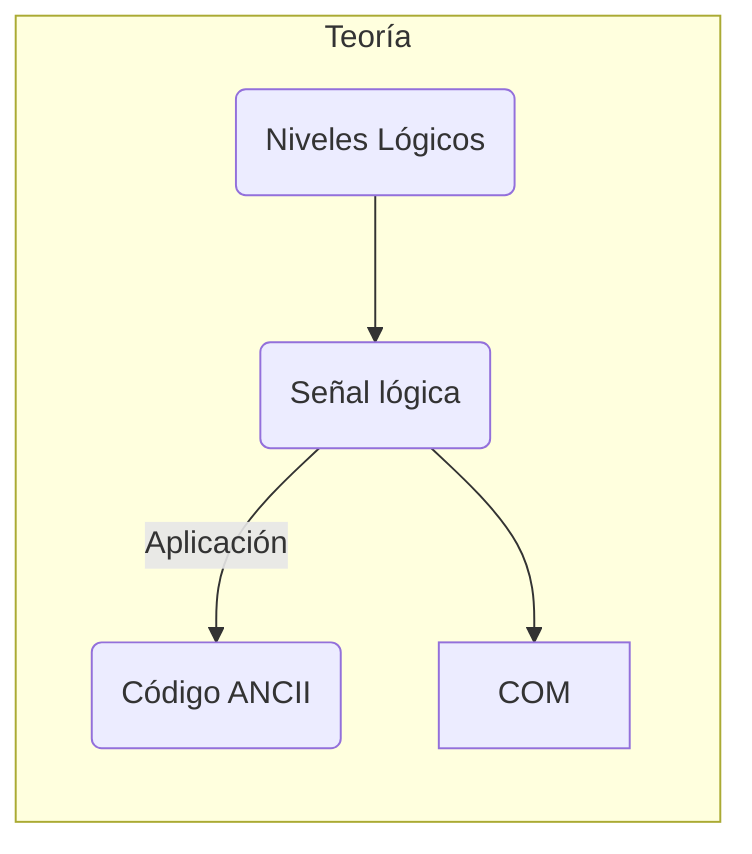 graph LR
  subgraph "Teoría"
    A(Niveles Lógicos) --> B(Señal lógica)
    B -->|Aplicación| C(Código ANCII)
    B --> COM
  end